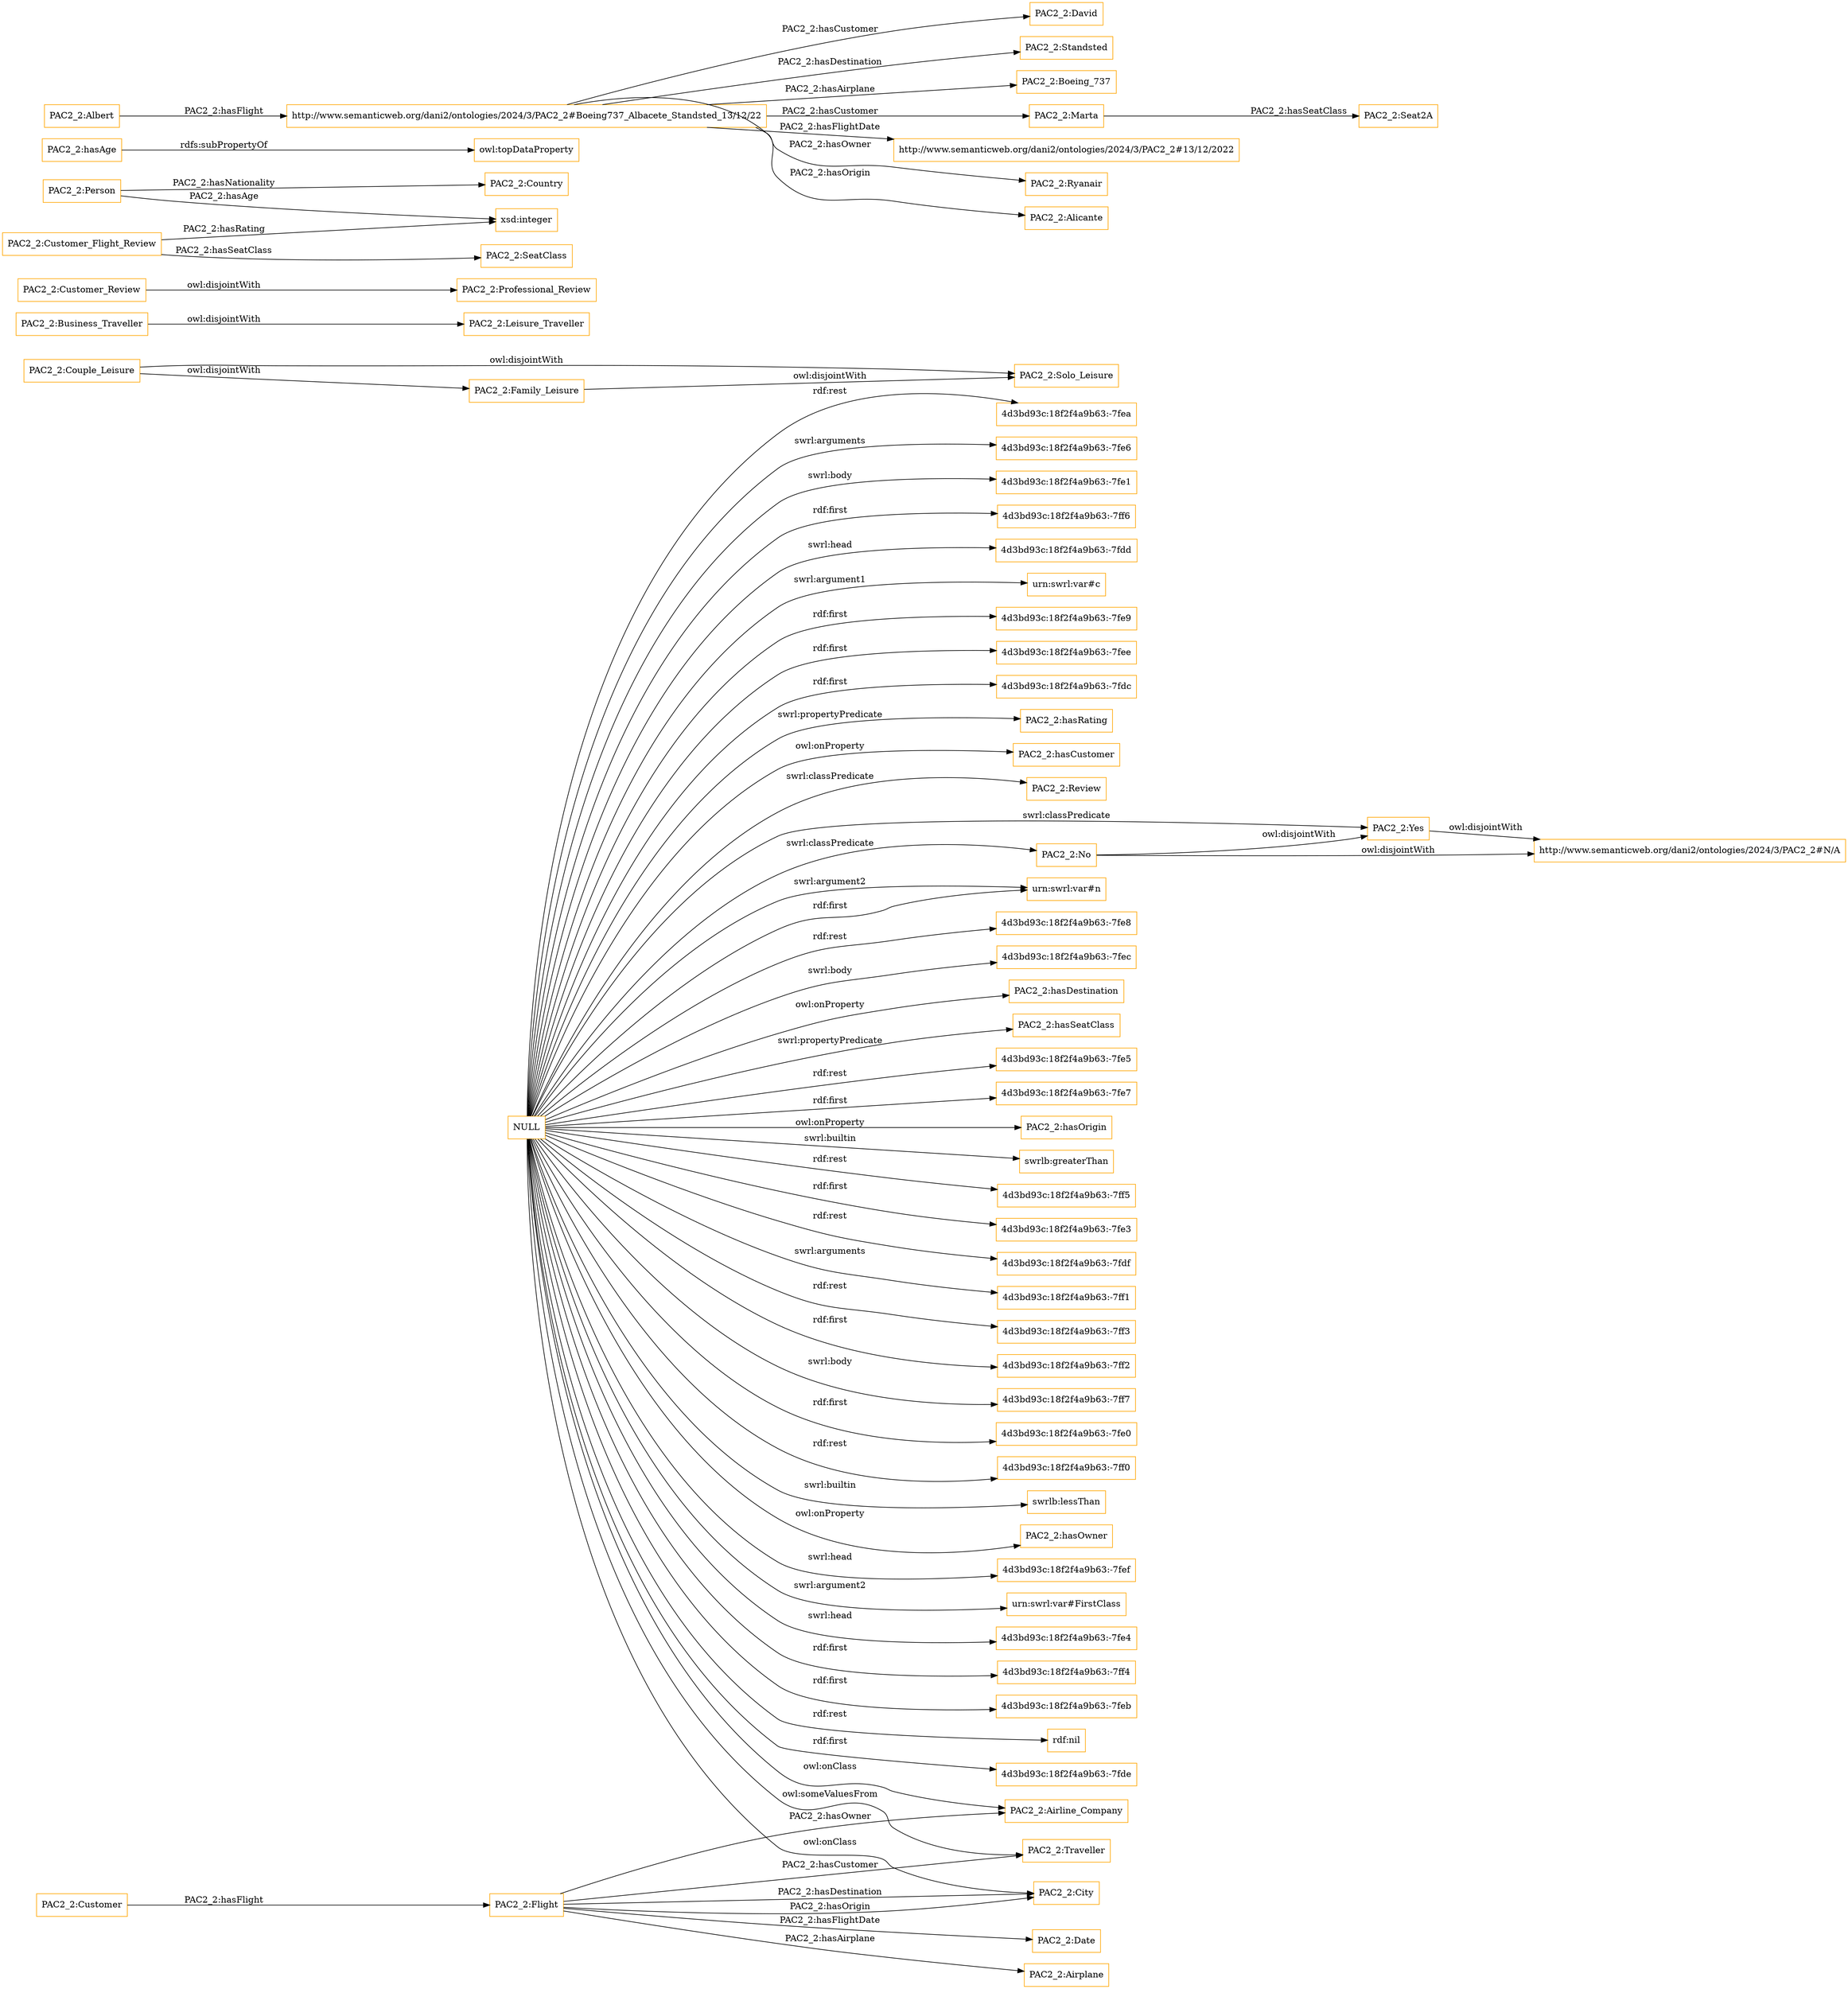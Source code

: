 digraph ar2dtool_diagram { 
rankdir=LR;
size="1501"
node [shape = rectangle, color="orange"]; "PAC2_2:Date" "PAC2_2:Solo_Leisure" "PAC2_2:Airline_Company" "PAC2_2:Airplane" "http://www.semanticweb.org/dani2/ontologies/2024/3/PAC2_2#N/A" "PAC2_2:Leisure_Traveller" "PAC2_2:Professional_Review" "PAC2_2:Review" "PAC2_2:Couple_Leisure" "PAC2_2:Person" "PAC2_2:SeatClass" "PAC2_2:Business_Traveller" "PAC2_2:Flight" "PAC2_2:Traveller" "PAC2_2:Customer_Review" "PAC2_2:Yes" "PAC2_2:Country" "PAC2_2:City" "PAC2_2:Customer" "PAC2_2:Customer_Flight_Review" "PAC2_2:Family_Leisure" "PAC2_2:No" ; /*classes style*/
	"NULL" -> "urn:swrl:var#n" [ label = "rdf:first" ];
	"NULL" -> "urn:swrl:var#n" [ label = "swrl:argument2" ];
	"NULL" -> "4d3bd93c:18f2f4a9b63:-7fe8" [ label = "rdf:rest" ];
	"NULL" -> "4d3bd93c:18f2f4a9b63:-7fec" [ label = "swrl:body" ];
	"NULL" -> "PAC2_2:hasDestination" [ label = "owl:onProperty" ];
	"NULL" -> "PAC2_2:hasSeatClass" [ label = "swrl:propertyPredicate" ];
	"NULL" -> "4d3bd93c:18f2f4a9b63:-7fe5" [ label = "rdf:rest" ];
	"NULL" -> "4d3bd93c:18f2f4a9b63:-7fe7" [ label = "rdf:first" ];
	"NULL" -> "PAC2_2:hasOrigin" [ label = "owl:onProperty" ];
	"NULL" -> "swrlb:greaterThan" [ label = "swrl:builtin" ];
	"NULL" -> "PAC2_2:Airline_Company" [ label = "owl:onClass" ];
	"NULL" -> "4d3bd93c:18f2f4a9b63:-7ff5" [ label = "rdf:rest" ];
	"NULL" -> "4d3bd93c:18f2f4a9b63:-7fe3" [ label = "rdf:first" ];
	"NULL" -> "4d3bd93c:18f2f4a9b63:-7fdf" [ label = "rdf:rest" ];
	"NULL" -> "PAC2_2:Yes" [ label = "swrl:classPredicate" ];
	"NULL" -> "PAC2_2:Traveller" [ label = "owl:someValuesFrom" ];
	"NULL" -> "4d3bd93c:18f2f4a9b63:-7ff1" [ label = "swrl:arguments" ];
	"NULL" -> "4d3bd93c:18f2f4a9b63:-7ff3" [ label = "rdf:rest" ];
	"NULL" -> "4d3bd93c:18f2f4a9b63:-7ff2" [ label = "rdf:first" ];
	"NULL" -> "4d3bd93c:18f2f4a9b63:-7ff7" [ label = "swrl:body" ];
	"NULL" -> "4d3bd93c:18f2f4a9b63:-7fe0" [ label = "rdf:first" ];
	"NULL" -> "4d3bd93c:18f2f4a9b63:-7ff0" [ label = "rdf:rest" ];
	"NULL" -> "swrlb:lessThan" [ label = "swrl:builtin" ];
	"NULL" -> "PAC2_2:hasOwner" [ label = "owl:onProperty" ];
	"NULL" -> "4d3bd93c:18f2f4a9b63:-7fef" [ label = "swrl:head" ];
	"NULL" -> "urn:swrl:var#FirstClass" [ label = "swrl:argument2" ];
	"NULL" -> "4d3bd93c:18f2f4a9b63:-7fe4" [ label = "swrl:head" ];
	"NULL" -> "4d3bd93c:18f2f4a9b63:-7ff4" [ label = "rdf:first" ];
	"NULL" -> "4d3bd93c:18f2f4a9b63:-7feb" [ label = "rdf:first" ];
	"NULL" -> "rdf:nil" [ label = "rdf:rest" ];
	"NULL" -> "4d3bd93c:18f2f4a9b63:-7fde" [ label = "rdf:first" ];
	"NULL" -> "4d3bd93c:18f2f4a9b63:-7fea" [ label = "rdf:rest" ];
	"NULL" -> "4d3bd93c:18f2f4a9b63:-7fe6" [ label = "swrl:arguments" ];
	"NULL" -> "4d3bd93c:18f2f4a9b63:-7fe1" [ label = "swrl:body" ];
	"NULL" -> "4d3bd93c:18f2f4a9b63:-7ff6" [ label = "rdf:first" ];
	"NULL" -> "PAC2_2:Review" [ label = "swrl:classPredicate" ];
	"NULL" -> "PAC2_2:No" [ label = "swrl:classPredicate" ];
	"NULL" -> "4d3bd93c:18f2f4a9b63:-7fdd" [ label = "swrl:head" ];
	"NULL" -> "urn:swrl:var#c" [ label = "swrl:argument1" ];
	"NULL" -> "4d3bd93c:18f2f4a9b63:-7fe9" [ label = "rdf:first" ];
	"NULL" -> "4d3bd93c:18f2f4a9b63:-7fee" [ label = "rdf:first" ];
	"NULL" -> "PAC2_2:City" [ label = "owl:onClass" ];
	"NULL" -> "4d3bd93c:18f2f4a9b63:-7fdc" [ label = "rdf:first" ];
	"NULL" -> "PAC2_2:hasRating" [ label = "swrl:propertyPredicate" ];
	"NULL" -> "PAC2_2:hasCustomer" [ label = "owl:onProperty" ];
	"PAC2_2:Family_Leisure" -> "PAC2_2:Solo_Leisure" [ label = "owl:disjointWith" ];
	"PAC2_2:hasAge" -> "owl:topDataProperty" [ label = "rdfs:subPropertyOf" ];
	"PAC2_2:Business_Traveller" -> "PAC2_2:Leisure_Traveller" [ label = "owl:disjointWith" ];
	"PAC2_2:Couple_Leisure" -> "PAC2_2:Solo_Leisure" [ label = "owl:disjointWith" ];
	"PAC2_2:Couple_Leisure" -> "PAC2_2:Family_Leisure" [ label = "owl:disjointWith" ];
	"http://www.semanticweb.org/dani2/ontologies/2024/3/PAC2_2#Boeing737_Albacete_Standsted_13/12/22" -> "PAC2_2:David" [ label = "PAC2_2:hasCustomer" ];
	"http://www.semanticweb.org/dani2/ontologies/2024/3/PAC2_2#Boeing737_Albacete_Standsted_13/12/22" -> "PAC2_2:Standsted" [ label = "PAC2_2:hasDestination" ];
	"http://www.semanticweb.org/dani2/ontologies/2024/3/PAC2_2#Boeing737_Albacete_Standsted_13/12/22" -> "PAC2_2:Boeing_737" [ label = "PAC2_2:hasAirplane" ];
	"http://www.semanticweb.org/dani2/ontologies/2024/3/PAC2_2#Boeing737_Albacete_Standsted_13/12/22" -> "PAC2_2:Marta" [ label = "PAC2_2:hasCustomer" ];
	"http://www.semanticweb.org/dani2/ontologies/2024/3/PAC2_2#Boeing737_Albacete_Standsted_13/12/22" -> "http://www.semanticweb.org/dani2/ontologies/2024/3/PAC2_2#13/12/2022" [ label = "PAC2_2:hasFlightDate" ];
	"http://www.semanticweb.org/dani2/ontologies/2024/3/PAC2_2#Boeing737_Albacete_Standsted_13/12/22" -> "PAC2_2:Ryanair" [ label = "PAC2_2:hasOwner" ];
	"http://www.semanticweb.org/dani2/ontologies/2024/3/PAC2_2#Boeing737_Albacete_Standsted_13/12/22" -> "PAC2_2:Alicante" [ label = "PAC2_2:hasOrigin" ];
	"PAC2_2:Customer_Review" -> "PAC2_2:Professional_Review" [ label = "owl:disjointWith" ];
	"PAC2_2:Marta" -> "PAC2_2:Seat2A" [ label = "PAC2_2:hasSeatClass" ];
	"PAC2_2:Albert" -> "http://www.semanticweb.org/dani2/ontologies/2024/3/PAC2_2#Boeing737_Albacete_Standsted_13/12/22" [ label = "PAC2_2:hasFlight" ];
	"PAC2_2:No" -> "http://www.semanticweb.org/dani2/ontologies/2024/3/PAC2_2#N/A" [ label = "owl:disjointWith" ];
	"PAC2_2:No" -> "PAC2_2:Yes" [ label = "owl:disjointWith" ];
	"PAC2_2:Yes" -> "http://www.semanticweb.org/dani2/ontologies/2024/3/PAC2_2#N/A" [ label = "owl:disjointWith" ];
	"PAC2_2:Flight" -> "PAC2_2:Date" [ label = "PAC2_2:hasFlightDate" ];
	"PAC2_2:Customer" -> "PAC2_2:Flight" [ label = "PAC2_2:hasFlight" ];
	"PAC2_2:Person" -> "xsd:integer" [ label = "PAC2_2:hasAge" ];
	"PAC2_2:Flight" -> "PAC2_2:Traveller" [ label = "PAC2_2:hasCustomer" ];
	"PAC2_2:Customer_Flight_Review" -> "xsd:integer" [ label = "PAC2_2:hasRating" ];
	"PAC2_2:Flight" -> "PAC2_2:City" [ label = "PAC2_2:hasDestination" ];
	"PAC2_2:Flight" -> "PAC2_2:Airplane" [ label = "PAC2_2:hasAirplane" ];
	"PAC2_2:Person" -> "PAC2_2:Country" [ label = "PAC2_2:hasNationality" ];
	"PAC2_2:Flight" -> "PAC2_2:Airline_Company" [ label = "PAC2_2:hasOwner" ];
	"PAC2_2:Customer_Flight_Review" -> "PAC2_2:SeatClass" [ label = "PAC2_2:hasSeatClass" ];
	"PAC2_2:Flight" -> "PAC2_2:City" [ label = "PAC2_2:hasOrigin" ];

}
